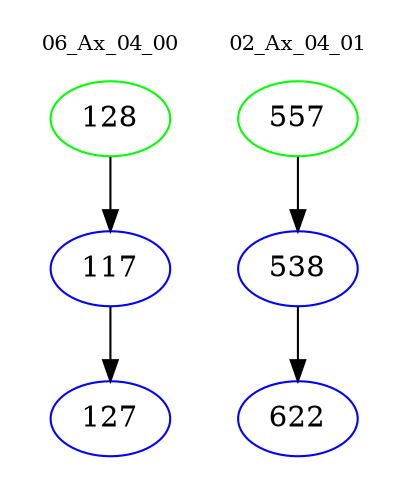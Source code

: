 digraph{
subgraph cluster_0 {
color = white
label = "06_Ax_04_00";
fontsize=10;
T0_128 [label="128", color="green"]
T0_128 -> T0_117 [color="black"]
T0_117 [label="117", color="blue"]
T0_117 -> T0_127 [color="black"]
T0_127 [label="127", color="blue"]
}
subgraph cluster_1 {
color = white
label = "02_Ax_04_01";
fontsize=10;
T1_557 [label="557", color="green"]
T1_557 -> T1_538 [color="black"]
T1_538 [label="538", color="blue"]
T1_538 -> T1_622 [color="black"]
T1_622 [label="622", color="blue"]
}
}
